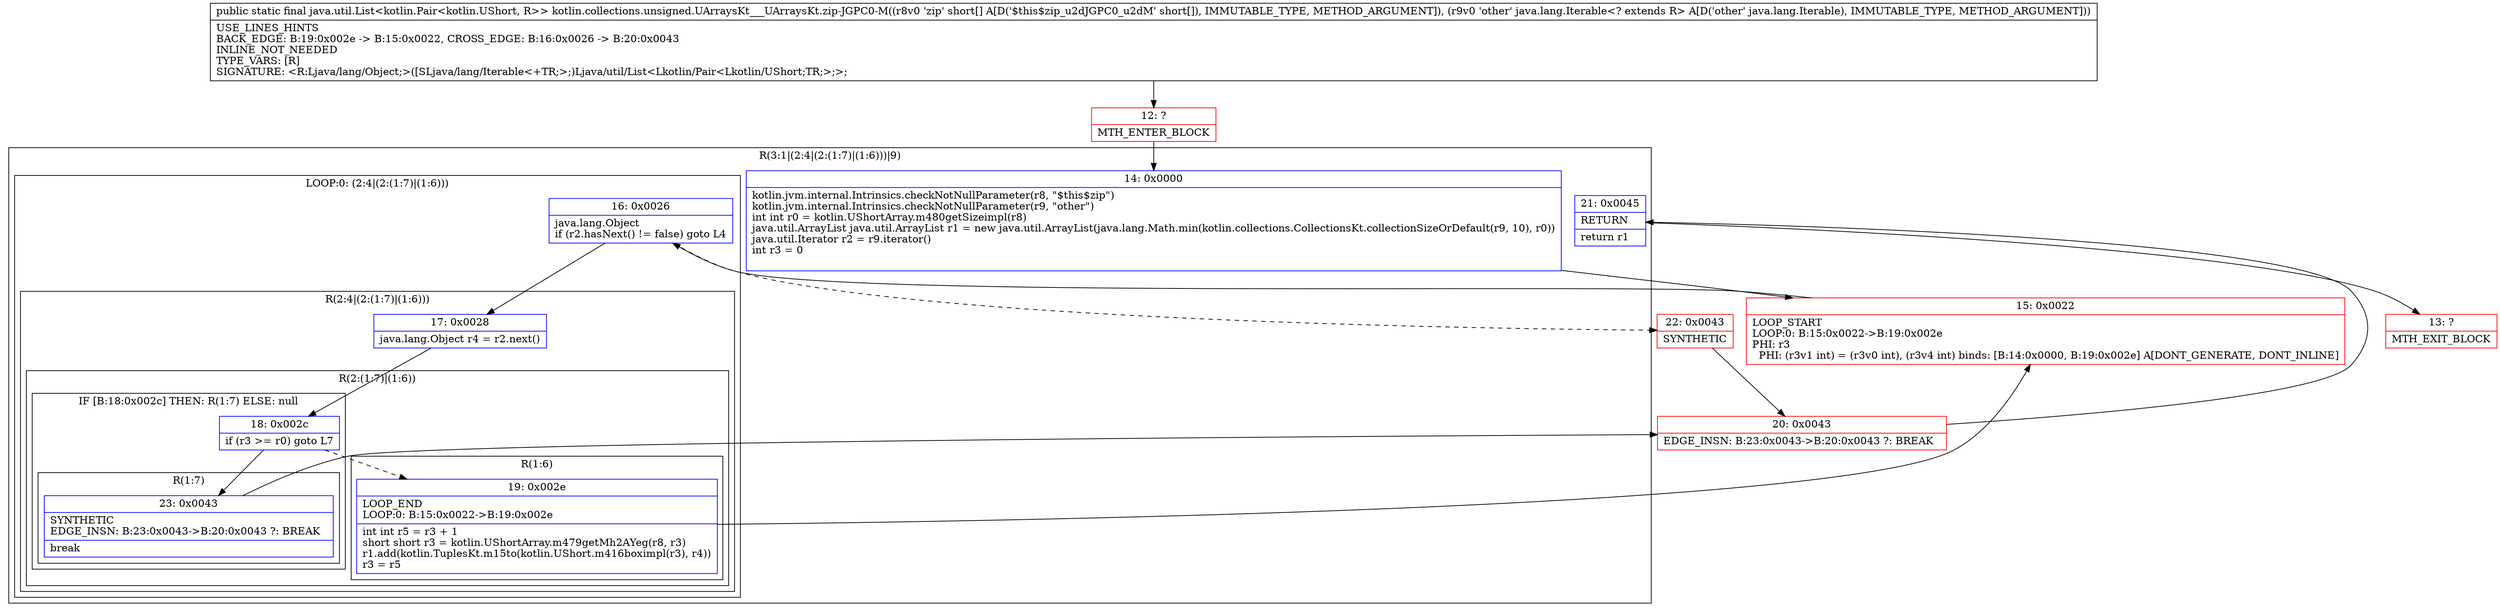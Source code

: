 digraph "CFG forkotlin.collections.unsigned.UArraysKt___UArraysKt.zip\-JGPC0\-M([SLjava\/lang\/Iterable;)Ljava\/util\/List;" {
subgraph cluster_Region_813972186 {
label = "R(3:1|(2:4|(2:(1:7)|(1:6)))|9)";
node [shape=record,color=blue];
Node_14 [shape=record,label="{14\:\ 0x0000|kotlin.jvm.internal.Intrinsics.checkNotNullParameter(r8, \"$this$zip\")\lkotlin.jvm.internal.Intrinsics.checkNotNullParameter(r9, \"other\")\lint int r0 = kotlin.UShortArray.m480getSizeimpl(r8)\ljava.util.ArrayList java.util.ArrayList r1 = new java.util.ArrayList(java.lang.Math.min(kotlin.collections.CollectionsKt.collectionSizeOrDefault(r9, 10), r0))\ljava.util.Iterator r2 = r9.iterator()\lint r3 = 0\l\l}"];
subgraph cluster_LoopRegion_767108807 {
label = "LOOP:0: (2:4|(2:(1:7)|(1:6)))";
node [shape=record,color=blue];
Node_16 [shape=record,label="{16\:\ 0x0026|java.lang.Object \lif (r2.hasNext() != false) goto L4\l}"];
subgraph cluster_Region_387994379 {
label = "R(2:4|(2:(1:7)|(1:6)))";
node [shape=record,color=blue];
Node_17 [shape=record,label="{17\:\ 0x0028|java.lang.Object r4 = r2.next()\l}"];
subgraph cluster_Region_60726762 {
label = "R(2:(1:7)|(1:6))";
node [shape=record,color=blue];
subgraph cluster_IfRegion_1376191508 {
label = "IF [B:18:0x002c] THEN: R(1:7) ELSE: null";
node [shape=record,color=blue];
Node_18 [shape=record,label="{18\:\ 0x002c|if (r3 \>= r0) goto L7\l}"];
subgraph cluster_Region_251562328 {
label = "R(1:7)";
node [shape=record,color=blue];
Node_23 [shape=record,label="{23\:\ 0x0043|SYNTHETIC\lEDGE_INSN: B:23:0x0043\-\>B:20:0x0043 ?: BREAK  \l|break\l}"];
}
}
subgraph cluster_Region_1839809672 {
label = "R(1:6)";
node [shape=record,color=blue];
Node_19 [shape=record,label="{19\:\ 0x002e|LOOP_END\lLOOP:0: B:15:0x0022\-\>B:19:0x002e\l|int int r5 = r3 + 1\lshort short r3 = kotlin.UShortArray.m479getMh2AYeg(r8, r3)\lr1.add(kotlin.TuplesKt.m15to(kotlin.UShort.m416boximpl(r3), r4))\lr3 = r5\l}"];
}
}
}
}
Node_21 [shape=record,label="{21\:\ 0x0045|RETURN\l|return r1\l}"];
}
Node_12 [shape=record,color=red,label="{12\:\ ?|MTH_ENTER_BLOCK\l}"];
Node_15 [shape=record,color=red,label="{15\:\ 0x0022|LOOP_START\lLOOP:0: B:15:0x0022\-\>B:19:0x002e\lPHI: r3 \l  PHI: (r3v1 int) = (r3v0 int), (r3v4 int) binds: [B:14:0x0000, B:19:0x002e] A[DONT_GENERATE, DONT_INLINE]\l}"];
Node_20 [shape=record,color=red,label="{20\:\ 0x0043|EDGE_INSN: B:23:0x0043\-\>B:20:0x0043 ?: BREAK  \l}"];
Node_13 [shape=record,color=red,label="{13\:\ ?|MTH_EXIT_BLOCK\l}"];
Node_22 [shape=record,color=red,label="{22\:\ 0x0043|SYNTHETIC\l}"];
MethodNode[shape=record,label="{public static final java.util.List\<kotlin.Pair\<kotlin.UShort, R\>\> kotlin.collections.unsigned.UArraysKt___UArraysKt.zip\-JGPC0\-M((r8v0 'zip' short[] A[D('$this$zip_u2dJGPC0_u2dM' short[]), IMMUTABLE_TYPE, METHOD_ARGUMENT]), (r9v0 'other' java.lang.Iterable\<? extends R\> A[D('other' java.lang.Iterable), IMMUTABLE_TYPE, METHOD_ARGUMENT]))  | USE_LINES_HINTS\lBACK_EDGE: B:19:0x002e \-\> B:15:0x0022, CROSS_EDGE: B:16:0x0026 \-\> B:20:0x0043\lINLINE_NOT_NEEDED\lTYPE_VARS: [R]\lSIGNATURE: \<R:Ljava\/lang\/Object;\>([SLjava\/lang\/Iterable\<+TR;\>;)Ljava\/util\/List\<Lkotlin\/Pair\<Lkotlin\/UShort;TR;\>;\>;\l}"];
MethodNode -> Node_12;Node_14 -> Node_15;
Node_16 -> Node_17;
Node_16 -> Node_22[style=dashed];
Node_17 -> Node_18;
Node_18 -> Node_19[style=dashed];
Node_18 -> Node_23;
Node_23 -> Node_20;
Node_19 -> Node_15;
Node_21 -> Node_13;
Node_12 -> Node_14;
Node_15 -> Node_16;
Node_20 -> Node_21;
Node_22 -> Node_20;
}

